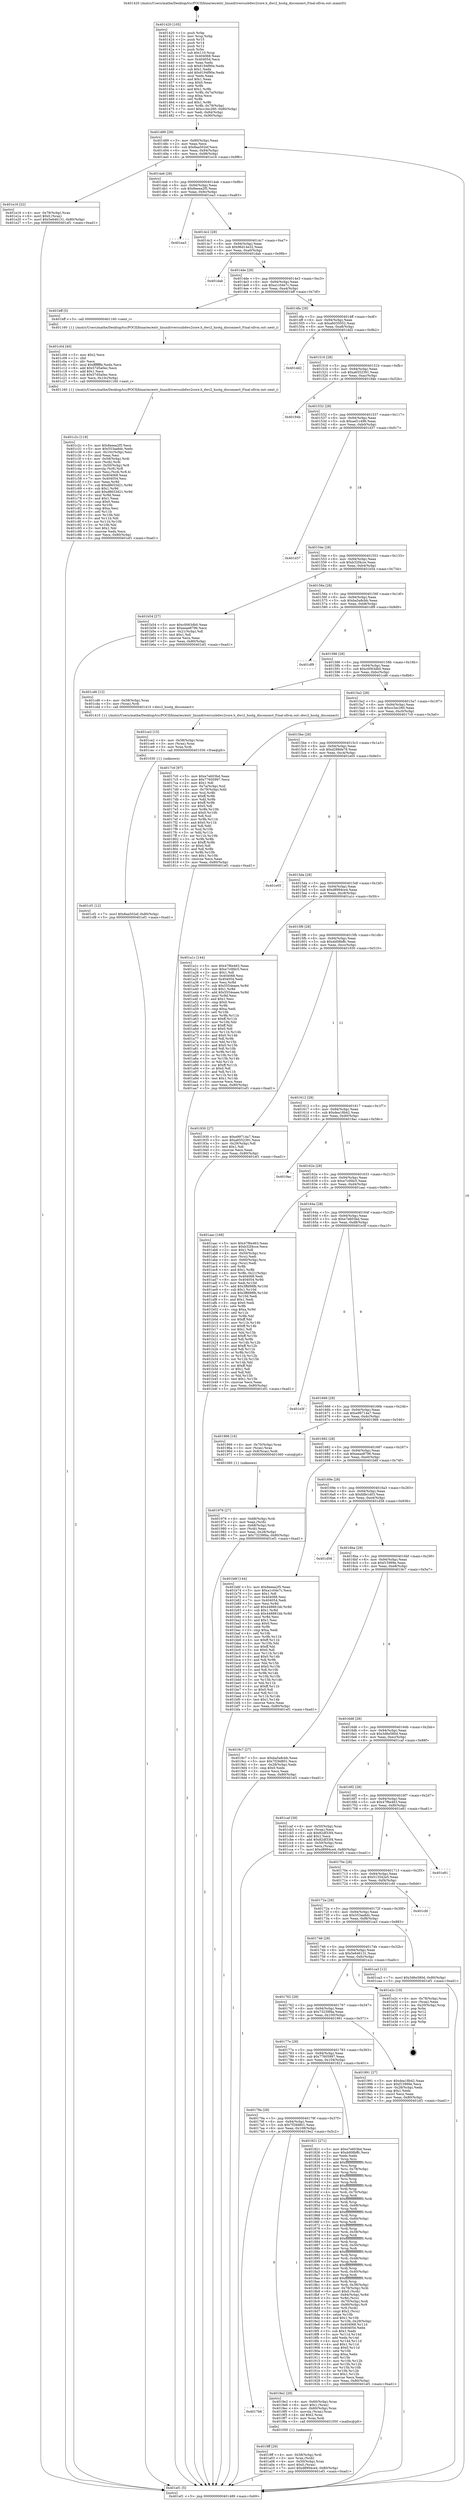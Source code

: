 digraph "0x401420" {
  label = "0x401420 (/mnt/c/Users/mathe/Desktop/tcc/POCII/binaries/extr_linuxdriversusbdwc2core.h_dwc2_hsotg_disconnect_Final-ollvm.out::main(0))"
  labelloc = "t"
  node[shape=record]

  Entry [label="",width=0.3,height=0.3,shape=circle,fillcolor=black,style=filled]
  "0x401489" [label="{
     0x401489 [29]\l
     | [instrs]\l
     &nbsp;&nbsp;0x401489 \<+3\>: mov -0x80(%rbp),%eax\l
     &nbsp;&nbsp;0x40148c \<+2\>: mov %eax,%ecx\l
     &nbsp;&nbsp;0x40148e \<+6\>: sub $0x8aa502ef,%ecx\l
     &nbsp;&nbsp;0x401494 \<+6\>: mov %eax,-0x94(%rbp)\l
     &nbsp;&nbsp;0x40149a \<+6\>: mov %ecx,-0x98(%rbp)\l
     &nbsp;&nbsp;0x4014a0 \<+6\>: je 0000000000401e16 \<main+0x9f6\>\l
  }"]
  "0x401e16" [label="{
     0x401e16 [22]\l
     | [instrs]\l
     &nbsp;&nbsp;0x401e16 \<+4\>: mov -0x78(%rbp),%rax\l
     &nbsp;&nbsp;0x401e1a \<+6\>: movl $0x0,(%rax)\l
     &nbsp;&nbsp;0x401e20 \<+7\>: movl $0x5e646131,-0x80(%rbp)\l
     &nbsp;&nbsp;0x401e27 \<+5\>: jmp 0000000000401ef1 \<main+0xad1\>\l
  }"]
  "0x4014a6" [label="{
     0x4014a6 [28]\l
     | [instrs]\l
     &nbsp;&nbsp;0x4014a6 \<+5\>: jmp 00000000004014ab \<main+0x8b\>\l
     &nbsp;&nbsp;0x4014ab \<+6\>: mov -0x94(%rbp),%eax\l
     &nbsp;&nbsp;0x4014b1 \<+5\>: sub $0x8eeea2f5,%eax\l
     &nbsp;&nbsp;0x4014b6 \<+6\>: mov %eax,-0x9c(%rbp)\l
     &nbsp;&nbsp;0x4014bc \<+6\>: je 0000000000401ea3 \<main+0xa83\>\l
  }"]
  Exit [label="",width=0.3,height=0.3,shape=circle,fillcolor=black,style=filled,peripheries=2]
  "0x401ea3" [label="{
     0x401ea3\l
  }", style=dashed]
  "0x4014c2" [label="{
     0x4014c2 [28]\l
     | [instrs]\l
     &nbsp;&nbsp;0x4014c2 \<+5\>: jmp 00000000004014c7 \<main+0xa7\>\l
     &nbsp;&nbsp;0x4014c7 \<+6\>: mov -0x94(%rbp),%eax\l
     &nbsp;&nbsp;0x4014cd \<+5\>: sub $0x96d14e32,%eax\l
     &nbsp;&nbsp;0x4014d2 \<+6\>: mov %eax,-0xa0(%rbp)\l
     &nbsp;&nbsp;0x4014d8 \<+6\>: je 0000000000401dab \<main+0x98b\>\l
  }"]
  "0x401cf1" [label="{
     0x401cf1 [12]\l
     | [instrs]\l
     &nbsp;&nbsp;0x401cf1 \<+7\>: movl $0x8aa502ef,-0x80(%rbp)\l
     &nbsp;&nbsp;0x401cf8 \<+5\>: jmp 0000000000401ef1 \<main+0xad1\>\l
  }"]
  "0x401dab" [label="{
     0x401dab\l
  }", style=dashed]
  "0x4014de" [label="{
     0x4014de [28]\l
     | [instrs]\l
     &nbsp;&nbsp;0x4014de \<+5\>: jmp 00000000004014e3 \<main+0xc3\>\l
     &nbsp;&nbsp;0x4014e3 \<+6\>: mov -0x94(%rbp),%eax\l
     &nbsp;&nbsp;0x4014e9 \<+5\>: sub $0xa1c04e7c,%eax\l
     &nbsp;&nbsp;0x4014ee \<+6\>: mov %eax,-0xa4(%rbp)\l
     &nbsp;&nbsp;0x4014f4 \<+6\>: je 0000000000401bff \<main+0x7df\>\l
  }"]
  "0x401ce2" [label="{
     0x401ce2 [15]\l
     | [instrs]\l
     &nbsp;&nbsp;0x401ce2 \<+4\>: mov -0x58(%rbp),%rax\l
     &nbsp;&nbsp;0x401ce6 \<+3\>: mov (%rax),%rax\l
     &nbsp;&nbsp;0x401ce9 \<+3\>: mov %rax,%rdi\l
     &nbsp;&nbsp;0x401cec \<+5\>: call 0000000000401030 \<free@plt\>\l
     | [calls]\l
     &nbsp;&nbsp;0x401030 \{1\} (unknown)\l
  }"]
  "0x401bff" [label="{
     0x401bff [5]\l
     | [instrs]\l
     &nbsp;&nbsp;0x401bff \<+5\>: call 0000000000401160 \<next_i\>\l
     | [calls]\l
     &nbsp;&nbsp;0x401160 \{1\} (/mnt/c/Users/mathe/Desktop/tcc/POCII/binaries/extr_linuxdriversusbdwc2core.h_dwc2_hsotg_disconnect_Final-ollvm.out::next_i)\l
  }"]
  "0x4014fa" [label="{
     0x4014fa [28]\l
     | [instrs]\l
     &nbsp;&nbsp;0x4014fa \<+5\>: jmp 00000000004014ff \<main+0xdf\>\l
     &nbsp;&nbsp;0x4014ff \<+6\>: mov -0x94(%rbp),%eax\l
     &nbsp;&nbsp;0x401505 \<+5\>: sub $0xa6035052,%eax\l
     &nbsp;&nbsp;0x40150a \<+6\>: mov %eax,-0xa8(%rbp)\l
     &nbsp;&nbsp;0x401510 \<+6\>: je 0000000000401dd2 \<main+0x9b2\>\l
  }"]
  "0x401c2c" [label="{
     0x401c2c [119]\l
     | [instrs]\l
     &nbsp;&nbsp;0x401c2c \<+5\>: mov $0x8eeea2f5,%ecx\l
     &nbsp;&nbsp;0x401c31 \<+5\>: mov $0x553aa6dc,%edx\l
     &nbsp;&nbsp;0x401c36 \<+6\>: mov -0x10c(%rbp),%esi\l
     &nbsp;&nbsp;0x401c3c \<+3\>: imul %eax,%esi\l
     &nbsp;&nbsp;0x401c3f \<+4\>: mov -0x58(%rbp),%rdi\l
     &nbsp;&nbsp;0x401c43 \<+3\>: mov (%rdi),%rdi\l
     &nbsp;&nbsp;0x401c46 \<+4\>: mov -0x50(%rbp),%r8\l
     &nbsp;&nbsp;0x401c4a \<+3\>: movslq (%r8),%r8\l
     &nbsp;&nbsp;0x401c4d \<+4\>: mov %esi,(%rdi,%r8,4)\l
     &nbsp;&nbsp;0x401c51 \<+7\>: mov 0x404068,%eax\l
     &nbsp;&nbsp;0x401c58 \<+7\>: mov 0x404054,%esi\l
     &nbsp;&nbsp;0x401c5f \<+3\>: mov %eax,%r9d\l
     &nbsp;&nbsp;0x401c62 \<+7\>: sub $0xd8653d21,%r9d\l
     &nbsp;&nbsp;0x401c69 \<+4\>: sub $0x1,%r9d\l
     &nbsp;&nbsp;0x401c6d \<+7\>: add $0xd8653d21,%r9d\l
     &nbsp;&nbsp;0x401c74 \<+4\>: imul %r9d,%eax\l
     &nbsp;&nbsp;0x401c78 \<+3\>: and $0x1,%eax\l
     &nbsp;&nbsp;0x401c7b \<+3\>: cmp $0x0,%eax\l
     &nbsp;&nbsp;0x401c7e \<+4\>: sete %r10b\l
     &nbsp;&nbsp;0x401c82 \<+3\>: cmp $0xa,%esi\l
     &nbsp;&nbsp;0x401c85 \<+4\>: setl %r11b\l
     &nbsp;&nbsp;0x401c89 \<+3\>: mov %r10b,%bl\l
     &nbsp;&nbsp;0x401c8c \<+3\>: and %r11b,%bl\l
     &nbsp;&nbsp;0x401c8f \<+3\>: xor %r11b,%r10b\l
     &nbsp;&nbsp;0x401c92 \<+3\>: or %r10b,%bl\l
     &nbsp;&nbsp;0x401c95 \<+3\>: test $0x1,%bl\l
     &nbsp;&nbsp;0x401c98 \<+3\>: cmovne %edx,%ecx\l
     &nbsp;&nbsp;0x401c9b \<+3\>: mov %ecx,-0x80(%rbp)\l
     &nbsp;&nbsp;0x401c9e \<+5\>: jmp 0000000000401ef1 \<main+0xad1\>\l
  }"]
  "0x401dd2" [label="{
     0x401dd2\l
  }", style=dashed]
  "0x401516" [label="{
     0x401516 [28]\l
     | [instrs]\l
     &nbsp;&nbsp;0x401516 \<+5\>: jmp 000000000040151b \<main+0xfb\>\l
     &nbsp;&nbsp;0x40151b \<+6\>: mov -0x94(%rbp),%eax\l
     &nbsp;&nbsp;0x401521 \<+5\>: sub $0xa6552391,%eax\l
     &nbsp;&nbsp;0x401526 \<+6\>: mov %eax,-0xac(%rbp)\l
     &nbsp;&nbsp;0x40152c \<+6\>: je 000000000040194b \<main+0x52b\>\l
  }"]
  "0x401c04" [label="{
     0x401c04 [40]\l
     | [instrs]\l
     &nbsp;&nbsp;0x401c04 \<+5\>: mov $0x2,%ecx\l
     &nbsp;&nbsp;0x401c09 \<+1\>: cltd\l
     &nbsp;&nbsp;0x401c0a \<+2\>: idiv %ecx\l
     &nbsp;&nbsp;0x401c0c \<+6\>: imul $0xfffffffe,%edx,%ecx\l
     &nbsp;&nbsp;0x401c12 \<+6\>: add $0x57d5a0ec,%ecx\l
     &nbsp;&nbsp;0x401c18 \<+3\>: add $0x1,%ecx\l
     &nbsp;&nbsp;0x401c1b \<+6\>: sub $0x57d5a0ec,%ecx\l
     &nbsp;&nbsp;0x401c21 \<+6\>: mov %ecx,-0x10c(%rbp)\l
     &nbsp;&nbsp;0x401c27 \<+5\>: call 0000000000401160 \<next_i\>\l
     | [calls]\l
     &nbsp;&nbsp;0x401160 \{1\} (/mnt/c/Users/mathe/Desktop/tcc/POCII/binaries/extr_linuxdriversusbdwc2core.h_dwc2_hsotg_disconnect_Final-ollvm.out::next_i)\l
  }"]
  "0x40194b" [label="{
     0x40194b\l
  }", style=dashed]
  "0x401532" [label="{
     0x401532 [28]\l
     | [instrs]\l
     &nbsp;&nbsp;0x401532 \<+5\>: jmp 0000000000401537 \<main+0x117\>\l
     &nbsp;&nbsp;0x401537 \<+6\>: mov -0x94(%rbp),%eax\l
     &nbsp;&nbsp;0x40153d \<+5\>: sub $0xaef1c496,%eax\l
     &nbsp;&nbsp;0x401542 \<+6\>: mov %eax,-0xb0(%rbp)\l
     &nbsp;&nbsp;0x401548 \<+6\>: je 0000000000401d37 \<main+0x917\>\l
  }"]
  "0x4019ff" [label="{
     0x4019ff [29]\l
     | [instrs]\l
     &nbsp;&nbsp;0x4019ff \<+4\>: mov -0x58(%rbp),%rdi\l
     &nbsp;&nbsp;0x401a03 \<+3\>: mov %rax,(%rdi)\l
     &nbsp;&nbsp;0x401a06 \<+4\>: mov -0x50(%rbp),%rax\l
     &nbsp;&nbsp;0x401a0a \<+6\>: movl $0x0,(%rax)\l
     &nbsp;&nbsp;0x401a10 \<+7\>: movl $0xd8994ce4,-0x80(%rbp)\l
     &nbsp;&nbsp;0x401a17 \<+5\>: jmp 0000000000401ef1 \<main+0xad1\>\l
  }"]
  "0x401d37" [label="{
     0x401d37\l
  }", style=dashed]
  "0x40154e" [label="{
     0x40154e [28]\l
     | [instrs]\l
     &nbsp;&nbsp;0x40154e \<+5\>: jmp 0000000000401553 \<main+0x133\>\l
     &nbsp;&nbsp;0x401553 \<+6\>: mov -0x94(%rbp),%eax\l
     &nbsp;&nbsp;0x401559 \<+5\>: sub $0xb32f4cce,%eax\l
     &nbsp;&nbsp;0x40155e \<+6\>: mov %eax,-0xb4(%rbp)\l
     &nbsp;&nbsp;0x401564 \<+6\>: je 0000000000401b54 \<main+0x734\>\l
  }"]
  "0x4017b6" [label="{
     0x4017b6\l
  }", style=dashed]
  "0x401b54" [label="{
     0x401b54 [27]\l
     | [instrs]\l
     &nbsp;&nbsp;0x401b54 \<+5\>: mov $0xc0063db0,%eax\l
     &nbsp;&nbsp;0x401b59 \<+5\>: mov $0xeeae8796,%ecx\l
     &nbsp;&nbsp;0x401b5e \<+3\>: mov -0x21(%rbp),%dl\l
     &nbsp;&nbsp;0x401b61 \<+3\>: test $0x1,%dl\l
     &nbsp;&nbsp;0x401b64 \<+3\>: cmovne %ecx,%eax\l
     &nbsp;&nbsp;0x401b67 \<+3\>: mov %eax,-0x80(%rbp)\l
     &nbsp;&nbsp;0x401b6a \<+5\>: jmp 0000000000401ef1 \<main+0xad1\>\l
  }"]
  "0x40156a" [label="{
     0x40156a [28]\l
     | [instrs]\l
     &nbsp;&nbsp;0x40156a \<+5\>: jmp 000000000040156f \<main+0x14f\>\l
     &nbsp;&nbsp;0x40156f \<+6\>: mov -0x94(%rbp),%eax\l
     &nbsp;&nbsp;0x401575 \<+5\>: sub $0xba5a8cbb,%eax\l
     &nbsp;&nbsp;0x40157a \<+6\>: mov %eax,-0xb8(%rbp)\l
     &nbsp;&nbsp;0x401580 \<+6\>: je 0000000000401df9 \<main+0x9d9\>\l
  }"]
  "0x4019e2" [label="{
     0x4019e2 [29]\l
     | [instrs]\l
     &nbsp;&nbsp;0x4019e2 \<+4\>: mov -0x60(%rbp),%rax\l
     &nbsp;&nbsp;0x4019e6 \<+6\>: movl $0x1,(%rax)\l
     &nbsp;&nbsp;0x4019ec \<+4\>: mov -0x60(%rbp),%rax\l
     &nbsp;&nbsp;0x4019f0 \<+3\>: movslq (%rax),%rax\l
     &nbsp;&nbsp;0x4019f3 \<+4\>: shl $0x2,%rax\l
     &nbsp;&nbsp;0x4019f7 \<+3\>: mov %rax,%rdi\l
     &nbsp;&nbsp;0x4019fa \<+5\>: call 0000000000401050 \<malloc@plt\>\l
     | [calls]\l
     &nbsp;&nbsp;0x401050 \{1\} (unknown)\l
  }"]
  "0x401df9" [label="{
     0x401df9\l
  }", style=dashed]
  "0x401586" [label="{
     0x401586 [28]\l
     | [instrs]\l
     &nbsp;&nbsp;0x401586 \<+5\>: jmp 000000000040158b \<main+0x16b\>\l
     &nbsp;&nbsp;0x40158b \<+6\>: mov -0x94(%rbp),%eax\l
     &nbsp;&nbsp;0x401591 \<+5\>: sub $0xc0063db0,%eax\l
     &nbsp;&nbsp;0x401596 \<+6\>: mov %eax,-0xbc(%rbp)\l
     &nbsp;&nbsp;0x40159c \<+6\>: je 0000000000401cd6 \<main+0x8b6\>\l
  }"]
  "0x401976" [label="{
     0x401976 [27]\l
     | [instrs]\l
     &nbsp;&nbsp;0x401976 \<+4\>: mov -0x68(%rbp),%rdi\l
     &nbsp;&nbsp;0x40197a \<+2\>: mov %eax,(%rdi)\l
     &nbsp;&nbsp;0x40197c \<+4\>: mov -0x68(%rbp),%rdi\l
     &nbsp;&nbsp;0x401980 \<+2\>: mov (%rdi),%eax\l
     &nbsp;&nbsp;0x401982 \<+3\>: mov %eax,-0x28(%rbp)\l
     &nbsp;&nbsp;0x401985 \<+7\>: movl $0x73239f4a,-0x80(%rbp)\l
     &nbsp;&nbsp;0x40198c \<+5\>: jmp 0000000000401ef1 \<main+0xad1\>\l
  }"]
  "0x401cd6" [label="{
     0x401cd6 [12]\l
     | [instrs]\l
     &nbsp;&nbsp;0x401cd6 \<+4\>: mov -0x58(%rbp),%rax\l
     &nbsp;&nbsp;0x401cda \<+3\>: mov (%rax),%rdi\l
     &nbsp;&nbsp;0x401cdd \<+5\>: call 0000000000401410 \<dwc2_hsotg_disconnect\>\l
     | [calls]\l
     &nbsp;&nbsp;0x401410 \{1\} (/mnt/c/Users/mathe/Desktop/tcc/POCII/binaries/extr_linuxdriversusbdwc2core.h_dwc2_hsotg_disconnect_Final-ollvm.out::dwc2_hsotg_disconnect)\l
  }"]
  "0x4015a2" [label="{
     0x4015a2 [28]\l
     | [instrs]\l
     &nbsp;&nbsp;0x4015a2 \<+5\>: jmp 00000000004015a7 \<main+0x187\>\l
     &nbsp;&nbsp;0x4015a7 \<+6\>: mov -0x94(%rbp),%eax\l
     &nbsp;&nbsp;0x4015ad \<+5\>: sub $0xcc3ec260,%eax\l
     &nbsp;&nbsp;0x4015b2 \<+6\>: mov %eax,-0xc0(%rbp)\l
     &nbsp;&nbsp;0x4015b8 \<+6\>: je 00000000004017c0 \<main+0x3a0\>\l
  }"]
  "0x40179a" [label="{
     0x40179a [28]\l
     | [instrs]\l
     &nbsp;&nbsp;0x40179a \<+5\>: jmp 000000000040179f \<main+0x37f\>\l
     &nbsp;&nbsp;0x40179f \<+6\>: mov -0x94(%rbp),%eax\l
     &nbsp;&nbsp;0x4017a5 \<+5\>: sub $0x7f29d801,%eax\l
     &nbsp;&nbsp;0x4017aa \<+6\>: mov %eax,-0x108(%rbp)\l
     &nbsp;&nbsp;0x4017b0 \<+6\>: je 00000000004019e2 \<main+0x5c2\>\l
  }"]
  "0x4017c0" [label="{
     0x4017c0 [97]\l
     | [instrs]\l
     &nbsp;&nbsp;0x4017c0 \<+5\>: mov $0xe7e603bd,%eax\l
     &nbsp;&nbsp;0x4017c5 \<+5\>: mov $0x77605997,%ecx\l
     &nbsp;&nbsp;0x4017ca \<+2\>: mov $0x1,%dl\l
     &nbsp;&nbsp;0x4017cc \<+4\>: mov -0x7a(%rbp),%sil\l
     &nbsp;&nbsp;0x4017d0 \<+4\>: mov -0x79(%rbp),%dil\l
     &nbsp;&nbsp;0x4017d4 \<+3\>: mov %sil,%r8b\l
     &nbsp;&nbsp;0x4017d7 \<+4\>: xor $0xff,%r8b\l
     &nbsp;&nbsp;0x4017db \<+3\>: mov %dil,%r9b\l
     &nbsp;&nbsp;0x4017de \<+4\>: xor $0xff,%r9b\l
     &nbsp;&nbsp;0x4017e2 \<+3\>: xor $0x0,%dl\l
     &nbsp;&nbsp;0x4017e5 \<+3\>: mov %r8b,%r10b\l
     &nbsp;&nbsp;0x4017e8 \<+4\>: and $0x0,%r10b\l
     &nbsp;&nbsp;0x4017ec \<+3\>: and %dl,%sil\l
     &nbsp;&nbsp;0x4017ef \<+3\>: mov %r9b,%r11b\l
     &nbsp;&nbsp;0x4017f2 \<+4\>: and $0x0,%r11b\l
     &nbsp;&nbsp;0x4017f6 \<+3\>: and %dl,%dil\l
     &nbsp;&nbsp;0x4017f9 \<+3\>: or %sil,%r10b\l
     &nbsp;&nbsp;0x4017fc \<+3\>: or %dil,%r11b\l
     &nbsp;&nbsp;0x4017ff \<+3\>: xor %r11b,%r10b\l
     &nbsp;&nbsp;0x401802 \<+3\>: or %r9b,%r8b\l
     &nbsp;&nbsp;0x401805 \<+4\>: xor $0xff,%r8b\l
     &nbsp;&nbsp;0x401809 \<+3\>: or $0x0,%dl\l
     &nbsp;&nbsp;0x40180c \<+3\>: and %dl,%r8b\l
     &nbsp;&nbsp;0x40180f \<+3\>: or %r8b,%r10b\l
     &nbsp;&nbsp;0x401812 \<+4\>: test $0x1,%r10b\l
     &nbsp;&nbsp;0x401816 \<+3\>: cmovne %ecx,%eax\l
     &nbsp;&nbsp;0x401819 \<+3\>: mov %eax,-0x80(%rbp)\l
     &nbsp;&nbsp;0x40181c \<+5\>: jmp 0000000000401ef1 \<main+0xad1\>\l
  }"]
  "0x4015be" [label="{
     0x4015be [28]\l
     | [instrs]\l
     &nbsp;&nbsp;0x4015be \<+5\>: jmp 00000000004015c3 \<main+0x1a3\>\l
     &nbsp;&nbsp;0x4015c3 \<+6\>: mov -0x94(%rbp),%eax\l
     &nbsp;&nbsp;0x4015c9 \<+5\>: sub $0xd288de78,%eax\l
     &nbsp;&nbsp;0x4015ce \<+6\>: mov %eax,-0xc4(%rbp)\l
     &nbsp;&nbsp;0x4015d4 \<+6\>: je 0000000000401e05 \<main+0x9e5\>\l
  }"]
  "0x401ef1" [label="{
     0x401ef1 [5]\l
     | [instrs]\l
     &nbsp;&nbsp;0x401ef1 \<+5\>: jmp 0000000000401489 \<main+0x69\>\l
  }"]
  "0x401420" [label="{
     0x401420 [105]\l
     | [instrs]\l
     &nbsp;&nbsp;0x401420 \<+1\>: push %rbp\l
     &nbsp;&nbsp;0x401421 \<+3\>: mov %rsp,%rbp\l
     &nbsp;&nbsp;0x401424 \<+2\>: push %r15\l
     &nbsp;&nbsp;0x401426 \<+2\>: push %r14\l
     &nbsp;&nbsp;0x401428 \<+2\>: push %r12\l
     &nbsp;&nbsp;0x40142a \<+1\>: push %rbx\l
     &nbsp;&nbsp;0x40142b \<+7\>: sub $0x110,%rsp\l
     &nbsp;&nbsp;0x401432 \<+7\>: mov 0x404068,%eax\l
     &nbsp;&nbsp;0x401439 \<+7\>: mov 0x404054,%ecx\l
     &nbsp;&nbsp;0x401440 \<+2\>: mov %eax,%edx\l
     &nbsp;&nbsp;0x401442 \<+6\>: sub $0x6194f90e,%edx\l
     &nbsp;&nbsp;0x401448 \<+3\>: sub $0x1,%edx\l
     &nbsp;&nbsp;0x40144b \<+6\>: add $0x6194f90e,%edx\l
     &nbsp;&nbsp;0x401451 \<+3\>: imul %edx,%eax\l
     &nbsp;&nbsp;0x401454 \<+3\>: and $0x1,%eax\l
     &nbsp;&nbsp;0x401457 \<+3\>: cmp $0x0,%eax\l
     &nbsp;&nbsp;0x40145a \<+4\>: sete %r8b\l
     &nbsp;&nbsp;0x40145e \<+4\>: and $0x1,%r8b\l
     &nbsp;&nbsp;0x401462 \<+4\>: mov %r8b,-0x7a(%rbp)\l
     &nbsp;&nbsp;0x401466 \<+3\>: cmp $0xa,%ecx\l
     &nbsp;&nbsp;0x401469 \<+4\>: setl %r8b\l
     &nbsp;&nbsp;0x40146d \<+4\>: and $0x1,%r8b\l
     &nbsp;&nbsp;0x401471 \<+4\>: mov %r8b,-0x79(%rbp)\l
     &nbsp;&nbsp;0x401475 \<+7\>: movl $0xcc3ec260,-0x80(%rbp)\l
     &nbsp;&nbsp;0x40147c \<+6\>: mov %edi,-0x84(%rbp)\l
     &nbsp;&nbsp;0x401482 \<+7\>: mov %rsi,-0x90(%rbp)\l
  }"]
  "0x401821" [label="{
     0x401821 [271]\l
     | [instrs]\l
     &nbsp;&nbsp;0x401821 \<+5\>: mov $0xe7e603bd,%eax\l
     &nbsp;&nbsp;0x401826 \<+5\>: mov $0xdd08bffc,%ecx\l
     &nbsp;&nbsp;0x40182b \<+2\>: xor %edx,%edx\l
     &nbsp;&nbsp;0x40182d \<+3\>: mov %rsp,%rsi\l
     &nbsp;&nbsp;0x401830 \<+4\>: add $0xfffffffffffffff0,%rsi\l
     &nbsp;&nbsp;0x401834 \<+3\>: mov %rsi,%rsp\l
     &nbsp;&nbsp;0x401837 \<+4\>: mov %rsi,-0x78(%rbp)\l
     &nbsp;&nbsp;0x40183b \<+3\>: mov %rsp,%rsi\l
     &nbsp;&nbsp;0x40183e \<+4\>: add $0xfffffffffffffff0,%rsi\l
     &nbsp;&nbsp;0x401842 \<+3\>: mov %rsi,%rsp\l
     &nbsp;&nbsp;0x401845 \<+3\>: mov %rsp,%rdi\l
     &nbsp;&nbsp;0x401848 \<+4\>: add $0xfffffffffffffff0,%rdi\l
     &nbsp;&nbsp;0x40184c \<+3\>: mov %rdi,%rsp\l
     &nbsp;&nbsp;0x40184f \<+4\>: mov %rdi,-0x70(%rbp)\l
     &nbsp;&nbsp;0x401853 \<+3\>: mov %rsp,%rdi\l
     &nbsp;&nbsp;0x401856 \<+4\>: add $0xfffffffffffffff0,%rdi\l
     &nbsp;&nbsp;0x40185a \<+3\>: mov %rdi,%rsp\l
     &nbsp;&nbsp;0x40185d \<+4\>: mov %rdi,-0x68(%rbp)\l
     &nbsp;&nbsp;0x401861 \<+3\>: mov %rsp,%rdi\l
     &nbsp;&nbsp;0x401864 \<+4\>: add $0xfffffffffffffff0,%rdi\l
     &nbsp;&nbsp;0x401868 \<+3\>: mov %rdi,%rsp\l
     &nbsp;&nbsp;0x40186b \<+4\>: mov %rdi,-0x60(%rbp)\l
     &nbsp;&nbsp;0x40186f \<+3\>: mov %rsp,%rdi\l
     &nbsp;&nbsp;0x401872 \<+4\>: add $0xfffffffffffffff0,%rdi\l
     &nbsp;&nbsp;0x401876 \<+3\>: mov %rdi,%rsp\l
     &nbsp;&nbsp;0x401879 \<+4\>: mov %rdi,-0x58(%rbp)\l
     &nbsp;&nbsp;0x40187d \<+3\>: mov %rsp,%rdi\l
     &nbsp;&nbsp;0x401880 \<+4\>: add $0xfffffffffffffff0,%rdi\l
     &nbsp;&nbsp;0x401884 \<+3\>: mov %rdi,%rsp\l
     &nbsp;&nbsp;0x401887 \<+4\>: mov %rdi,-0x50(%rbp)\l
     &nbsp;&nbsp;0x40188b \<+3\>: mov %rsp,%rdi\l
     &nbsp;&nbsp;0x40188e \<+4\>: add $0xfffffffffffffff0,%rdi\l
     &nbsp;&nbsp;0x401892 \<+3\>: mov %rdi,%rsp\l
     &nbsp;&nbsp;0x401895 \<+4\>: mov %rdi,-0x48(%rbp)\l
     &nbsp;&nbsp;0x401899 \<+3\>: mov %rsp,%rdi\l
     &nbsp;&nbsp;0x40189c \<+4\>: add $0xfffffffffffffff0,%rdi\l
     &nbsp;&nbsp;0x4018a0 \<+3\>: mov %rdi,%rsp\l
     &nbsp;&nbsp;0x4018a3 \<+4\>: mov %rdi,-0x40(%rbp)\l
     &nbsp;&nbsp;0x4018a7 \<+3\>: mov %rsp,%rdi\l
     &nbsp;&nbsp;0x4018aa \<+4\>: add $0xfffffffffffffff0,%rdi\l
     &nbsp;&nbsp;0x4018ae \<+3\>: mov %rdi,%rsp\l
     &nbsp;&nbsp;0x4018b1 \<+4\>: mov %rdi,-0x38(%rbp)\l
     &nbsp;&nbsp;0x4018b5 \<+4\>: mov -0x78(%rbp),%rdi\l
     &nbsp;&nbsp;0x4018b9 \<+6\>: movl $0x0,(%rdi)\l
     &nbsp;&nbsp;0x4018bf \<+7\>: mov -0x84(%rbp),%r8d\l
     &nbsp;&nbsp;0x4018c6 \<+3\>: mov %r8d,(%rsi)\l
     &nbsp;&nbsp;0x4018c9 \<+4\>: mov -0x70(%rbp),%rdi\l
     &nbsp;&nbsp;0x4018cd \<+7\>: mov -0x90(%rbp),%r9\l
     &nbsp;&nbsp;0x4018d4 \<+3\>: mov %r9,(%rdi)\l
     &nbsp;&nbsp;0x4018d7 \<+3\>: cmpl $0x2,(%rsi)\l
     &nbsp;&nbsp;0x4018da \<+4\>: setne %r10b\l
     &nbsp;&nbsp;0x4018de \<+4\>: and $0x1,%r10b\l
     &nbsp;&nbsp;0x4018e2 \<+4\>: mov %r10b,-0x29(%rbp)\l
     &nbsp;&nbsp;0x4018e6 \<+8\>: mov 0x404068,%r11d\l
     &nbsp;&nbsp;0x4018ee \<+7\>: mov 0x404054,%ebx\l
     &nbsp;&nbsp;0x4018f5 \<+3\>: sub $0x1,%edx\l
     &nbsp;&nbsp;0x4018f8 \<+3\>: mov %r11d,%r14d\l
     &nbsp;&nbsp;0x4018fb \<+3\>: add %edx,%r14d\l
     &nbsp;&nbsp;0x4018fe \<+4\>: imul %r14d,%r11d\l
     &nbsp;&nbsp;0x401902 \<+4\>: and $0x1,%r11d\l
     &nbsp;&nbsp;0x401906 \<+4\>: cmp $0x0,%r11d\l
     &nbsp;&nbsp;0x40190a \<+4\>: sete %r10b\l
     &nbsp;&nbsp;0x40190e \<+3\>: cmp $0xa,%ebx\l
     &nbsp;&nbsp;0x401911 \<+4\>: setl %r15b\l
     &nbsp;&nbsp;0x401915 \<+3\>: mov %r10b,%r12b\l
     &nbsp;&nbsp;0x401918 \<+3\>: and %r15b,%r12b\l
     &nbsp;&nbsp;0x40191b \<+3\>: xor %r15b,%r10b\l
     &nbsp;&nbsp;0x40191e \<+3\>: or %r10b,%r12b\l
     &nbsp;&nbsp;0x401921 \<+4\>: test $0x1,%r12b\l
     &nbsp;&nbsp;0x401925 \<+3\>: cmovne %ecx,%eax\l
     &nbsp;&nbsp;0x401928 \<+3\>: mov %eax,-0x80(%rbp)\l
     &nbsp;&nbsp;0x40192b \<+5\>: jmp 0000000000401ef1 \<main+0xad1\>\l
  }"]
  "0x401e05" [label="{
     0x401e05\l
  }", style=dashed]
  "0x4015da" [label="{
     0x4015da [28]\l
     | [instrs]\l
     &nbsp;&nbsp;0x4015da \<+5\>: jmp 00000000004015df \<main+0x1bf\>\l
     &nbsp;&nbsp;0x4015df \<+6\>: mov -0x94(%rbp),%eax\l
     &nbsp;&nbsp;0x4015e5 \<+5\>: sub $0xd8994ce4,%eax\l
     &nbsp;&nbsp;0x4015ea \<+6\>: mov %eax,-0xc8(%rbp)\l
     &nbsp;&nbsp;0x4015f0 \<+6\>: je 0000000000401a1c \<main+0x5fc\>\l
  }"]
  "0x40177e" [label="{
     0x40177e [28]\l
     | [instrs]\l
     &nbsp;&nbsp;0x40177e \<+5\>: jmp 0000000000401783 \<main+0x363\>\l
     &nbsp;&nbsp;0x401783 \<+6\>: mov -0x94(%rbp),%eax\l
     &nbsp;&nbsp;0x401789 \<+5\>: sub $0x77605997,%eax\l
     &nbsp;&nbsp;0x40178e \<+6\>: mov %eax,-0x104(%rbp)\l
     &nbsp;&nbsp;0x401794 \<+6\>: je 0000000000401821 \<main+0x401\>\l
  }"]
  "0x401a1c" [label="{
     0x401a1c [144]\l
     | [instrs]\l
     &nbsp;&nbsp;0x401a1c \<+5\>: mov $0x47f6e463,%eax\l
     &nbsp;&nbsp;0x401a21 \<+5\>: mov $0xe7c0fdc5,%ecx\l
     &nbsp;&nbsp;0x401a26 \<+2\>: mov $0x1,%dl\l
     &nbsp;&nbsp;0x401a28 \<+7\>: mov 0x404068,%esi\l
     &nbsp;&nbsp;0x401a2f \<+7\>: mov 0x404054,%edi\l
     &nbsp;&nbsp;0x401a36 \<+3\>: mov %esi,%r8d\l
     &nbsp;&nbsp;0x401a39 \<+7\>: sub $0x5554eaee,%r8d\l
     &nbsp;&nbsp;0x401a40 \<+4\>: sub $0x1,%r8d\l
     &nbsp;&nbsp;0x401a44 \<+7\>: add $0x5554eaee,%r8d\l
     &nbsp;&nbsp;0x401a4b \<+4\>: imul %r8d,%esi\l
     &nbsp;&nbsp;0x401a4f \<+3\>: and $0x1,%esi\l
     &nbsp;&nbsp;0x401a52 \<+3\>: cmp $0x0,%esi\l
     &nbsp;&nbsp;0x401a55 \<+4\>: sete %r9b\l
     &nbsp;&nbsp;0x401a59 \<+3\>: cmp $0xa,%edi\l
     &nbsp;&nbsp;0x401a5c \<+4\>: setl %r10b\l
     &nbsp;&nbsp;0x401a60 \<+3\>: mov %r9b,%r11b\l
     &nbsp;&nbsp;0x401a63 \<+4\>: xor $0xff,%r11b\l
     &nbsp;&nbsp;0x401a67 \<+3\>: mov %r10b,%bl\l
     &nbsp;&nbsp;0x401a6a \<+3\>: xor $0xff,%bl\l
     &nbsp;&nbsp;0x401a6d \<+3\>: xor $0x0,%dl\l
     &nbsp;&nbsp;0x401a70 \<+3\>: mov %r11b,%r14b\l
     &nbsp;&nbsp;0x401a73 \<+4\>: and $0x0,%r14b\l
     &nbsp;&nbsp;0x401a77 \<+3\>: and %dl,%r9b\l
     &nbsp;&nbsp;0x401a7a \<+3\>: mov %bl,%r15b\l
     &nbsp;&nbsp;0x401a7d \<+4\>: and $0x0,%r15b\l
     &nbsp;&nbsp;0x401a81 \<+3\>: and %dl,%r10b\l
     &nbsp;&nbsp;0x401a84 \<+3\>: or %r9b,%r14b\l
     &nbsp;&nbsp;0x401a87 \<+3\>: or %r10b,%r15b\l
     &nbsp;&nbsp;0x401a8a \<+3\>: xor %r15b,%r14b\l
     &nbsp;&nbsp;0x401a8d \<+3\>: or %bl,%r11b\l
     &nbsp;&nbsp;0x401a90 \<+4\>: xor $0xff,%r11b\l
     &nbsp;&nbsp;0x401a94 \<+3\>: or $0x0,%dl\l
     &nbsp;&nbsp;0x401a97 \<+3\>: and %dl,%r11b\l
     &nbsp;&nbsp;0x401a9a \<+3\>: or %r11b,%r14b\l
     &nbsp;&nbsp;0x401a9d \<+4\>: test $0x1,%r14b\l
     &nbsp;&nbsp;0x401aa1 \<+3\>: cmovne %ecx,%eax\l
     &nbsp;&nbsp;0x401aa4 \<+3\>: mov %eax,-0x80(%rbp)\l
     &nbsp;&nbsp;0x401aa7 \<+5\>: jmp 0000000000401ef1 \<main+0xad1\>\l
  }"]
  "0x4015f6" [label="{
     0x4015f6 [28]\l
     | [instrs]\l
     &nbsp;&nbsp;0x4015f6 \<+5\>: jmp 00000000004015fb \<main+0x1db\>\l
     &nbsp;&nbsp;0x4015fb \<+6\>: mov -0x94(%rbp),%eax\l
     &nbsp;&nbsp;0x401601 \<+5\>: sub $0xdd08bffc,%eax\l
     &nbsp;&nbsp;0x401606 \<+6\>: mov %eax,-0xcc(%rbp)\l
     &nbsp;&nbsp;0x40160c \<+6\>: je 0000000000401930 \<main+0x510\>\l
  }"]
  "0x401991" [label="{
     0x401991 [27]\l
     | [instrs]\l
     &nbsp;&nbsp;0x401991 \<+5\>: mov $0xdea18b42,%eax\l
     &nbsp;&nbsp;0x401996 \<+5\>: mov $0xf15999e,%ecx\l
     &nbsp;&nbsp;0x40199b \<+3\>: mov -0x28(%rbp),%edx\l
     &nbsp;&nbsp;0x40199e \<+3\>: cmp $0x1,%edx\l
     &nbsp;&nbsp;0x4019a1 \<+3\>: cmovl %ecx,%eax\l
     &nbsp;&nbsp;0x4019a4 \<+3\>: mov %eax,-0x80(%rbp)\l
     &nbsp;&nbsp;0x4019a7 \<+5\>: jmp 0000000000401ef1 \<main+0xad1\>\l
  }"]
  "0x401930" [label="{
     0x401930 [27]\l
     | [instrs]\l
     &nbsp;&nbsp;0x401930 \<+5\>: mov $0xe99714a7,%eax\l
     &nbsp;&nbsp;0x401935 \<+5\>: mov $0xa6552391,%ecx\l
     &nbsp;&nbsp;0x40193a \<+3\>: mov -0x29(%rbp),%dl\l
     &nbsp;&nbsp;0x40193d \<+3\>: test $0x1,%dl\l
     &nbsp;&nbsp;0x401940 \<+3\>: cmovne %ecx,%eax\l
     &nbsp;&nbsp;0x401943 \<+3\>: mov %eax,-0x80(%rbp)\l
     &nbsp;&nbsp;0x401946 \<+5\>: jmp 0000000000401ef1 \<main+0xad1\>\l
  }"]
  "0x401612" [label="{
     0x401612 [28]\l
     | [instrs]\l
     &nbsp;&nbsp;0x401612 \<+5\>: jmp 0000000000401617 \<main+0x1f7\>\l
     &nbsp;&nbsp;0x401617 \<+6\>: mov -0x94(%rbp),%eax\l
     &nbsp;&nbsp;0x40161d \<+5\>: sub $0xdea18b42,%eax\l
     &nbsp;&nbsp;0x401622 \<+6\>: mov %eax,-0xd0(%rbp)\l
     &nbsp;&nbsp;0x401628 \<+6\>: je 00000000004019ac \<main+0x58c\>\l
  }"]
  "0x401762" [label="{
     0x401762 [28]\l
     | [instrs]\l
     &nbsp;&nbsp;0x401762 \<+5\>: jmp 0000000000401767 \<main+0x347\>\l
     &nbsp;&nbsp;0x401767 \<+6\>: mov -0x94(%rbp),%eax\l
     &nbsp;&nbsp;0x40176d \<+5\>: sub $0x73239f4a,%eax\l
     &nbsp;&nbsp;0x401772 \<+6\>: mov %eax,-0x100(%rbp)\l
     &nbsp;&nbsp;0x401778 \<+6\>: je 0000000000401991 \<main+0x571\>\l
  }"]
  "0x4019ac" [label="{
     0x4019ac\l
  }", style=dashed]
  "0x40162e" [label="{
     0x40162e [28]\l
     | [instrs]\l
     &nbsp;&nbsp;0x40162e \<+5\>: jmp 0000000000401633 \<main+0x213\>\l
     &nbsp;&nbsp;0x401633 \<+6\>: mov -0x94(%rbp),%eax\l
     &nbsp;&nbsp;0x401639 \<+5\>: sub $0xe7c0fdc5,%eax\l
     &nbsp;&nbsp;0x40163e \<+6\>: mov %eax,-0xd4(%rbp)\l
     &nbsp;&nbsp;0x401644 \<+6\>: je 0000000000401aac \<main+0x68c\>\l
  }"]
  "0x401e2c" [label="{
     0x401e2c [19]\l
     | [instrs]\l
     &nbsp;&nbsp;0x401e2c \<+4\>: mov -0x78(%rbp),%rax\l
     &nbsp;&nbsp;0x401e30 \<+2\>: mov (%rax),%eax\l
     &nbsp;&nbsp;0x401e32 \<+4\>: lea -0x20(%rbp),%rsp\l
     &nbsp;&nbsp;0x401e36 \<+1\>: pop %rbx\l
     &nbsp;&nbsp;0x401e37 \<+2\>: pop %r12\l
     &nbsp;&nbsp;0x401e39 \<+2\>: pop %r14\l
     &nbsp;&nbsp;0x401e3b \<+2\>: pop %r15\l
     &nbsp;&nbsp;0x401e3d \<+1\>: pop %rbp\l
     &nbsp;&nbsp;0x401e3e \<+1\>: ret\l
  }"]
  "0x401aac" [label="{
     0x401aac [168]\l
     | [instrs]\l
     &nbsp;&nbsp;0x401aac \<+5\>: mov $0x47f6e463,%eax\l
     &nbsp;&nbsp;0x401ab1 \<+5\>: mov $0xb32f4cce,%ecx\l
     &nbsp;&nbsp;0x401ab6 \<+2\>: mov $0x1,%dl\l
     &nbsp;&nbsp;0x401ab8 \<+4\>: mov -0x50(%rbp),%rsi\l
     &nbsp;&nbsp;0x401abc \<+2\>: mov (%rsi),%edi\l
     &nbsp;&nbsp;0x401abe \<+4\>: mov -0x60(%rbp),%rsi\l
     &nbsp;&nbsp;0x401ac2 \<+2\>: cmp (%rsi),%edi\l
     &nbsp;&nbsp;0x401ac4 \<+4\>: setl %r8b\l
     &nbsp;&nbsp;0x401ac8 \<+4\>: and $0x1,%r8b\l
     &nbsp;&nbsp;0x401acc \<+4\>: mov %r8b,-0x21(%rbp)\l
     &nbsp;&nbsp;0x401ad0 \<+7\>: mov 0x404068,%edi\l
     &nbsp;&nbsp;0x401ad7 \<+8\>: mov 0x404054,%r9d\l
     &nbsp;&nbsp;0x401adf \<+3\>: mov %edi,%r10d\l
     &nbsp;&nbsp;0x401ae2 \<+7\>: add $0x3ffd98fb,%r10d\l
     &nbsp;&nbsp;0x401ae9 \<+4\>: sub $0x1,%r10d\l
     &nbsp;&nbsp;0x401aed \<+7\>: sub $0x3ffd98fb,%r10d\l
     &nbsp;&nbsp;0x401af4 \<+4\>: imul %r10d,%edi\l
     &nbsp;&nbsp;0x401af8 \<+3\>: and $0x1,%edi\l
     &nbsp;&nbsp;0x401afb \<+3\>: cmp $0x0,%edi\l
     &nbsp;&nbsp;0x401afe \<+4\>: sete %r8b\l
     &nbsp;&nbsp;0x401b02 \<+4\>: cmp $0xa,%r9d\l
     &nbsp;&nbsp;0x401b06 \<+4\>: setl %r11b\l
     &nbsp;&nbsp;0x401b0a \<+3\>: mov %r8b,%bl\l
     &nbsp;&nbsp;0x401b0d \<+3\>: xor $0xff,%bl\l
     &nbsp;&nbsp;0x401b10 \<+3\>: mov %r11b,%r14b\l
     &nbsp;&nbsp;0x401b13 \<+4\>: xor $0xff,%r14b\l
     &nbsp;&nbsp;0x401b17 \<+3\>: xor $0x1,%dl\l
     &nbsp;&nbsp;0x401b1a \<+3\>: mov %bl,%r15b\l
     &nbsp;&nbsp;0x401b1d \<+4\>: and $0xff,%r15b\l
     &nbsp;&nbsp;0x401b21 \<+3\>: and %dl,%r8b\l
     &nbsp;&nbsp;0x401b24 \<+3\>: mov %r14b,%r12b\l
     &nbsp;&nbsp;0x401b27 \<+4\>: and $0xff,%r12b\l
     &nbsp;&nbsp;0x401b2b \<+3\>: and %dl,%r11b\l
     &nbsp;&nbsp;0x401b2e \<+3\>: or %r8b,%r15b\l
     &nbsp;&nbsp;0x401b31 \<+3\>: or %r11b,%r12b\l
     &nbsp;&nbsp;0x401b34 \<+3\>: xor %r12b,%r15b\l
     &nbsp;&nbsp;0x401b37 \<+3\>: or %r14b,%bl\l
     &nbsp;&nbsp;0x401b3a \<+3\>: xor $0xff,%bl\l
     &nbsp;&nbsp;0x401b3d \<+3\>: or $0x1,%dl\l
     &nbsp;&nbsp;0x401b40 \<+2\>: and %dl,%bl\l
     &nbsp;&nbsp;0x401b42 \<+3\>: or %bl,%r15b\l
     &nbsp;&nbsp;0x401b45 \<+4\>: test $0x1,%r15b\l
     &nbsp;&nbsp;0x401b49 \<+3\>: cmovne %ecx,%eax\l
     &nbsp;&nbsp;0x401b4c \<+3\>: mov %eax,-0x80(%rbp)\l
     &nbsp;&nbsp;0x401b4f \<+5\>: jmp 0000000000401ef1 \<main+0xad1\>\l
  }"]
  "0x40164a" [label="{
     0x40164a [28]\l
     | [instrs]\l
     &nbsp;&nbsp;0x40164a \<+5\>: jmp 000000000040164f \<main+0x22f\>\l
     &nbsp;&nbsp;0x40164f \<+6\>: mov -0x94(%rbp),%eax\l
     &nbsp;&nbsp;0x401655 \<+5\>: sub $0xe7e603bd,%eax\l
     &nbsp;&nbsp;0x40165a \<+6\>: mov %eax,-0xd8(%rbp)\l
     &nbsp;&nbsp;0x401660 \<+6\>: je 0000000000401e3f \<main+0xa1f\>\l
  }"]
  "0x401746" [label="{
     0x401746 [28]\l
     | [instrs]\l
     &nbsp;&nbsp;0x401746 \<+5\>: jmp 000000000040174b \<main+0x32b\>\l
     &nbsp;&nbsp;0x40174b \<+6\>: mov -0x94(%rbp),%eax\l
     &nbsp;&nbsp;0x401751 \<+5\>: sub $0x5e646131,%eax\l
     &nbsp;&nbsp;0x401756 \<+6\>: mov %eax,-0xfc(%rbp)\l
     &nbsp;&nbsp;0x40175c \<+6\>: je 0000000000401e2c \<main+0xa0c\>\l
  }"]
  "0x401e3f" [label="{
     0x401e3f\l
  }", style=dashed]
  "0x401666" [label="{
     0x401666 [28]\l
     | [instrs]\l
     &nbsp;&nbsp;0x401666 \<+5\>: jmp 000000000040166b \<main+0x24b\>\l
     &nbsp;&nbsp;0x40166b \<+6\>: mov -0x94(%rbp),%eax\l
     &nbsp;&nbsp;0x401671 \<+5\>: sub $0xe99714a7,%eax\l
     &nbsp;&nbsp;0x401676 \<+6\>: mov %eax,-0xdc(%rbp)\l
     &nbsp;&nbsp;0x40167c \<+6\>: je 0000000000401966 \<main+0x546\>\l
  }"]
  "0x401ca3" [label="{
     0x401ca3 [12]\l
     | [instrs]\l
     &nbsp;&nbsp;0x401ca3 \<+7\>: movl $0x3d6e580d,-0x80(%rbp)\l
     &nbsp;&nbsp;0x401caa \<+5\>: jmp 0000000000401ef1 \<main+0xad1\>\l
  }"]
  "0x401966" [label="{
     0x401966 [16]\l
     | [instrs]\l
     &nbsp;&nbsp;0x401966 \<+4\>: mov -0x70(%rbp),%rax\l
     &nbsp;&nbsp;0x40196a \<+3\>: mov (%rax),%rax\l
     &nbsp;&nbsp;0x40196d \<+4\>: mov 0x8(%rax),%rdi\l
     &nbsp;&nbsp;0x401971 \<+5\>: call 0000000000401060 \<atoi@plt\>\l
     | [calls]\l
     &nbsp;&nbsp;0x401060 \{1\} (unknown)\l
  }"]
  "0x401682" [label="{
     0x401682 [28]\l
     | [instrs]\l
     &nbsp;&nbsp;0x401682 \<+5\>: jmp 0000000000401687 \<main+0x267\>\l
     &nbsp;&nbsp;0x401687 \<+6\>: mov -0x94(%rbp),%eax\l
     &nbsp;&nbsp;0x40168d \<+5\>: sub $0xeeae8796,%eax\l
     &nbsp;&nbsp;0x401692 \<+6\>: mov %eax,-0xe0(%rbp)\l
     &nbsp;&nbsp;0x401698 \<+6\>: je 0000000000401b6f \<main+0x74f\>\l
  }"]
  "0x40172a" [label="{
     0x40172a [28]\l
     | [instrs]\l
     &nbsp;&nbsp;0x40172a \<+5\>: jmp 000000000040172f \<main+0x30f\>\l
     &nbsp;&nbsp;0x40172f \<+6\>: mov -0x94(%rbp),%eax\l
     &nbsp;&nbsp;0x401735 \<+5\>: sub $0x553aa6dc,%eax\l
     &nbsp;&nbsp;0x40173a \<+6\>: mov %eax,-0xf8(%rbp)\l
     &nbsp;&nbsp;0x401740 \<+6\>: je 0000000000401ca3 \<main+0x883\>\l
  }"]
  "0x401b6f" [label="{
     0x401b6f [144]\l
     | [instrs]\l
     &nbsp;&nbsp;0x401b6f \<+5\>: mov $0x8eeea2f5,%eax\l
     &nbsp;&nbsp;0x401b74 \<+5\>: mov $0xa1c04e7c,%ecx\l
     &nbsp;&nbsp;0x401b79 \<+2\>: mov $0x1,%dl\l
     &nbsp;&nbsp;0x401b7b \<+7\>: mov 0x404068,%esi\l
     &nbsp;&nbsp;0x401b82 \<+7\>: mov 0x404054,%edi\l
     &nbsp;&nbsp;0x401b89 \<+3\>: mov %esi,%r8d\l
     &nbsp;&nbsp;0x401b8c \<+7\>: add $0x448881bb,%r8d\l
     &nbsp;&nbsp;0x401b93 \<+4\>: sub $0x1,%r8d\l
     &nbsp;&nbsp;0x401b97 \<+7\>: sub $0x448881bb,%r8d\l
     &nbsp;&nbsp;0x401b9e \<+4\>: imul %r8d,%esi\l
     &nbsp;&nbsp;0x401ba2 \<+3\>: and $0x1,%esi\l
     &nbsp;&nbsp;0x401ba5 \<+3\>: cmp $0x0,%esi\l
     &nbsp;&nbsp;0x401ba8 \<+4\>: sete %r9b\l
     &nbsp;&nbsp;0x401bac \<+3\>: cmp $0xa,%edi\l
     &nbsp;&nbsp;0x401baf \<+4\>: setl %r10b\l
     &nbsp;&nbsp;0x401bb3 \<+3\>: mov %r9b,%r11b\l
     &nbsp;&nbsp;0x401bb6 \<+4\>: xor $0xff,%r11b\l
     &nbsp;&nbsp;0x401bba \<+3\>: mov %r10b,%bl\l
     &nbsp;&nbsp;0x401bbd \<+3\>: xor $0xff,%bl\l
     &nbsp;&nbsp;0x401bc0 \<+3\>: xor $0x0,%dl\l
     &nbsp;&nbsp;0x401bc3 \<+3\>: mov %r11b,%r14b\l
     &nbsp;&nbsp;0x401bc6 \<+4\>: and $0x0,%r14b\l
     &nbsp;&nbsp;0x401bca \<+3\>: and %dl,%r9b\l
     &nbsp;&nbsp;0x401bcd \<+3\>: mov %bl,%r15b\l
     &nbsp;&nbsp;0x401bd0 \<+4\>: and $0x0,%r15b\l
     &nbsp;&nbsp;0x401bd4 \<+3\>: and %dl,%r10b\l
     &nbsp;&nbsp;0x401bd7 \<+3\>: or %r9b,%r14b\l
     &nbsp;&nbsp;0x401bda \<+3\>: or %r10b,%r15b\l
     &nbsp;&nbsp;0x401bdd \<+3\>: xor %r15b,%r14b\l
     &nbsp;&nbsp;0x401be0 \<+3\>: or %bl,%r11b\l
     &nbsp;&nbsp;0x401be3 \<+4\>: xor $0xff,%r11b\l
     &nbsp;&nbsp;0x401be7 \<+3\>: or $0x0,%dl\l
     &nbsp;&nbsp;0x401bea \<+3\>: and %dl,%r11b\l
     &nbsp;&nbsp;0x401bed \<+3\>: or %r11b,%r14b\l
     &nbsp;&nbsp;0x401bf0 \<+4\>: test $0x1,%r14b\l
     &nbsp;&nbsp;0x401bf4 \<+3\>: cmovne %ecx,%eax\l
     &nbsp;&nbsp;0x401bf7 \<+3\>: mov %eax,-0x80(%rbp)\l
     &nbsp;&nbsp;0x401bfa \<+5\>: jmp 0000000000401ef1 \<main+0xad1\>\l
  }"]
  "0x40169e" [label="{
     0x40169e [28]\l
     | [instrs]\l
     &nbsp;&nbsp;0x40169e \<+5\>: jmp 00000000004016a3 \<main+0x283\>\l
     &nbsp;&nbsp;0x4016a3 \<+6\>: mov -0x94(%rbp),%eax\l
     &nbsp;&nbsp;0x4016a9 \<+5\>: sub $0xfdfe1d03,%eax\l
     &nbsp;&nbsp;0x4016ae \<+6\>: mov %eax,-0xe4(%rbp)\l
     &nbsp;&nbsp;0x4016b4 \<+6\>: je 0000000000401d58 \<main+0x938\>\l
  }"]
  "0x401cfd" [label="{
     0x401cfd\l
  }", style=dashed]
  "0x401d58" [label="{
     0x401d58\l
  }", style=dashed]
  "0x4016ba" [label="{
     0x4016ba [28]\l
     | [instrs]\l
     &nbsp;&nbsp;0x4016ba \<+5\>: jmp 00000000004016bf \<main+0x29f\>\l
     &nbsp;&nbsp;0x4016bf \<+6\>: mov -0x94(%rbp),%eax\l
     &nbsp;&nbsp;0x4016c5 \<+5\>: sub $0xf15999e,%eax\l
     &nbsp;&nbsp;0x4016ca \<+6\>: mov %eax,-0xe8(%rbp)\l
     &nbsp;&nbsp;0x4016d0 \<+6\>: je 00000000004019c7 \<main+0x5a7\>\l
  }"]
  "0x40170e" [label="{
     0x40170e [28]\l
     | [instrs]\l
     &nbsp;&nbsp;0x40170e \<+5\>: jmp 0000000000401713 \<main+0x2f3\>\l
     &nbsp;&nbsp;0x401713 \<+6\>: mov -0x94(%rbp),%eax\l
     &nbsp;&nbsp;0x401719 \<+5\>: sub $0x513542e5,%eax\l
     &nbsp;&nbsp;0x40171e \<+6\>: mov %eax,-0xf4(%rbp)\l
     &nbsp;&nbsp;0x401724 \<+6\>: je 0000000000401cfd \<main+0x8dd\>\l
  }"]
  "0x4019c7" [label="{
     0x4019c7 [27]\l
     | [instrs]\l
     &nbsp;&nbsp;0x4019c7 \<+5\>: mov $0xba5a8cbb,%eax\l
     &nbsp;&nbsp;0x4019cc \<+5\>: mov $0x7f29d801,%ecx\l
     &nbsp;&nbsp;0x4019d1 \<+3\>: mov -0x28(%rbp),%edx\l
     &nbsp;&nbsp;0x4019d4 \<+3\>: cmp $0x0,%edx\l
     &nbsp;&nbsp;0x4019d7 \<+3\>: cmove %ecx,%eax\l
     &nbsp;&nbsp;0x4019da \<+3\>: mov %eax,-0x80(%rbp)\l
     &nbsp;&nbsp;0x4019dd \<+5\>: jmp 0000000000401ef1 \<main+0xad1\>\l
  }"]
  "0x4016d6" [label="{
     0x4016d6 [28]\l
     | [instrs]\l
     &nbsp;&nbsp;0x4016d6 \<+5\>: jmp 00000000004016db \<main+0x2bb\>\l
     &nbsp;&nbsp;0x4016db \<+6\>: mov -0x94(%rbp),%eax\l
     &nbsp;&nbsp;0x4016e1 \<+5\>: sub $0x3d6e580d,%eax\l
     &nbsp;&nbsp;0x4016e6 \<+6\>: mov %eax,-0xec(%rbp)\l
     &nbsp;&nbsp;0x4016ec \<+6\>: je 0000000000401caf \<main+0x88f\>\l
  }"]
  "0x401e81" [label="{
     0x401e81\l
  }", style=dashed]
  "0x401caf" [label="{
     0x401caf [39]\l
     | [instrs]\l
     &nbsp;&nbsp;0x401caf \<+4\>: mov -0x50(%rbp),%rax\l
     &nbsp;&nbsp;0x401cb3 \<+2\>: mov (%rax),%ecx\l
     &nbsp;&nbsp;0x401cb5 \<+6\>: sub $0x82df33f4,%ecx\l
     &nbsp;&nbsp;0x401cbb \<+3\>: add $0x1,%ecx\l
     &nbsp;&nbsp;0x401cbe \<+6\>: add $0x82df33f4,%ecx\l
     &nbsp;&nbsp;0x401cc4 \<+4\>: mov -0x50(%rbp),%rax\l
     &nbsp;&nbsp;0x401cc8 \<+2\>: mov %ecx,(%rax)\l
     &nbsp;&nbsp;0x401cca \<+7\>: movl $0xd8994ce4,-0x80(%rbp)\l
     &nbsp;&nbsp;0x401cd1 \<+5\>: jmp 0000000000401ef1 \<main+0xad1\>\l
  }"]
  "0x4016f2" [label="{
     0x4016f2 [28]\l
     | [instrs]\l
     &nbsp;&nbsp;0x4016f2 \<+5\>: jmp 00000000004016f7 \<main+0x2d7\>\l
     &nbsp;&nbsp;0x4016f7 \<+6\>: mov -0x94(%rbp),%eax\l
     &nbsp;&nbsp;0x4016fd \<+5\>: sub $0x47f6e463,%eax\l
     &nbsp;&nbsp;0x401702 \<+6\>: mov %eax,-0xf0(%rbp)\l
     &nbsp;&nbsp;0x401708 \<+6\>: je 0000000000401e81 \<main+0xa61\>\l
  }"]
  Entry -> "0x401420" [label=" 1"]
  "0x401489" -> "0x401e16" [label=" 1"]
  "0x401489" -> "0x4014a6" [label=" 19"]
  "0x401e2c" -> Exit [label=" 1"]
  "0x4014a6" -> "0x401ea3" [label=" 0"]
  "0x4014a6" -> "0x4014c2" [label=" 19"]
  "0x401e16" -> "0x401ef1" [label=" 1"]
  "0x4014c2" -> "0x401dab" [label=" 0"]
  "0x4014c2" -> "0x4014de" [label=" 19"]
  "0x401cf1" -> "0x401ef1" [label=" 1"]
  "0x4014de" -> "0x401bff" [label=" 1"]
  "0x4014de" -> "0x4014fa" [label=" 18"]
  "0x401ce2" -> "0x401cf1" [label=" 1"]
  "0x4014fa" -> "0x401dd2" [label=" 0"]
  "0x4014fa" -> "0x401516" [label=" 18"]
  "0x401cd6" -> "0x401ce2" [label=" 1"]
  "0x401516" -> "0x40194b" [label=" 0"]
  "0x401516" -> "0x401532" [label=" 18"]
  "0x401caf" -> "0x401ef1" [label=" 1"]
  "0x401532" -> "0x401d37" [label=" 0"]
  "0x401532" -> "0x40154e" [label=" 18"]
  "0x401ca3" -> "0x401ef1" [label=" 1"]
  "0x40154e" -> "0x401b54" [label=" 2"]
  "0x40154e" -> "0x40156a" [label=" 16"]
  "0x401c2c" -> "0x401ef1" [label=" 1"]
  "0x40156a" -> "0x401df9" [label=" 0"]
  "0x40156a" -> "0x401586" [label=" 16"]
  "0x401c04" -> "0x401c2c" [label=" 1"]
  "0x401586" -> "0x401cd6" [label=" 1"]
  "0x401586" -> "0x4015a2" [label=" 15"]
  "0x401b6f" -> "0x401ef1" [label=" 1"]
  "0x4015a2" -> "0x4017c0" [label=" 1"]
  "0x4015a2" -> "0x4015be" [label=" 14"]
  "0x4017c0" -> "0x401ef1" [label=" 1"]
  "0x401420" -> "0x401489" [label=" 1"]
  "0x401ef1" -> "0x401489" [label=" 19"]
  "0x401aac" -> "0x401ef1" [label=" 2"]
  "0x4015be" -> "0x401e05" [label=" 0"]
  "0x4015be" -> "0x4015da" [label=" 14"]
  "0x401a1c" -> "0x401ef1" [label=" 2"]
  "0x4015da" -> "0x401a1c" [label=" 2"]
  "0x4015da" -> "0x4015f6" [label=" 12"]
  "0x4019e2" -> "0x4019ff" [label=" 1"]
  "0x4015f6" -> "0x401930" [label=" 1"]
  "0x4015f6" -> "0x401612" [label=" 11"]
  "0x40179a" -> "0x4017b6" [label=" 0"]
  "0x401612" -> "0x4019ac" [label=" 0"]
  "0x401612" -> "0x40162e" [label=" 11"]
  "0x401bff" -> "0x401c04" [label=" 1"]
  "0x40162e" -> "0x401aac" [label=" 2"]
  "0x40162e" -> "0x40164a" [label=" 9"]
  "0x4019c7" -> "0x401ef1" [label=" 1"]
  "0x40164a" -> "0x401e3f" [label=" 0"]
  "0x40164a" -> "0x401666" [label=" 9"]
  "0x401976" -> "0x401ef1" [label=" 1"]
  "0x401666" -> "0x401966" [label=" 1"]
  "0x401666" -> "0x401682" [label=" 8"]
  "0x401966" -> "0x401976" [label=" 1"]
  "0x401682" -> "0x401b6f" [label=" 1"]
  "0x401682" -> "0x40169e" [label=" 7"]
  "0x401821" -> "0x401ef1" [label=" 1"]
  "0x40169e" -> "0x401d58" [label=" 0"]
  "0x40169e" -> "0x4016ba" [label=" 7"]
  "0x401b54" -> "0x401ef1" [label=" 2"]
  "0x4016ba" -> "0x4019c7" [label=" 1"]
  "0x4016ba" -> "0x4016d6" [label=" 6"]
  "0x40177e" -> "0x401821" [label=" 1"]
  "0x4016d6" -> "0x401caf" [label=" 1"]
  "0x4016d6" -> "0x4016f2" [label=" 5"]
  "0x4019ff" -> "0x401ef1" [label=" 1"]
  "0x4016f2" -> "0x401e81" [label=" 0"]
  "0x4016f2" -> "0x40170e" [label=" 5"]
  "0x40177e" -> "0x40179a" [label=" 1"]
  "0x40170e" -> "0x401cfd" [label=" 0"]
  "0x40170e" -> "0x40172a" [label=" 5"]
  "0x401930" -> "0x401ef1" [label=" 1"]
  "0x40172a" -> "0x401ca3" [label=" 1"]
  "0x40172a" -> "0x401746" [label=" 4"]
  "0x401991" -> "0x401ef1" [label=" 1"]
  "0x401746" -> "0x401e2c" [label=" 1"]
  "0x401746" -> "0x401762" [label=" 3"]
  "0x40179a" -> "0x4019e2" [label=" 1"]
  "0x401762" -> "0x401991" [label=" 1"]
  "0x401762" -> "0x40177e" [label=" 2"]
}
